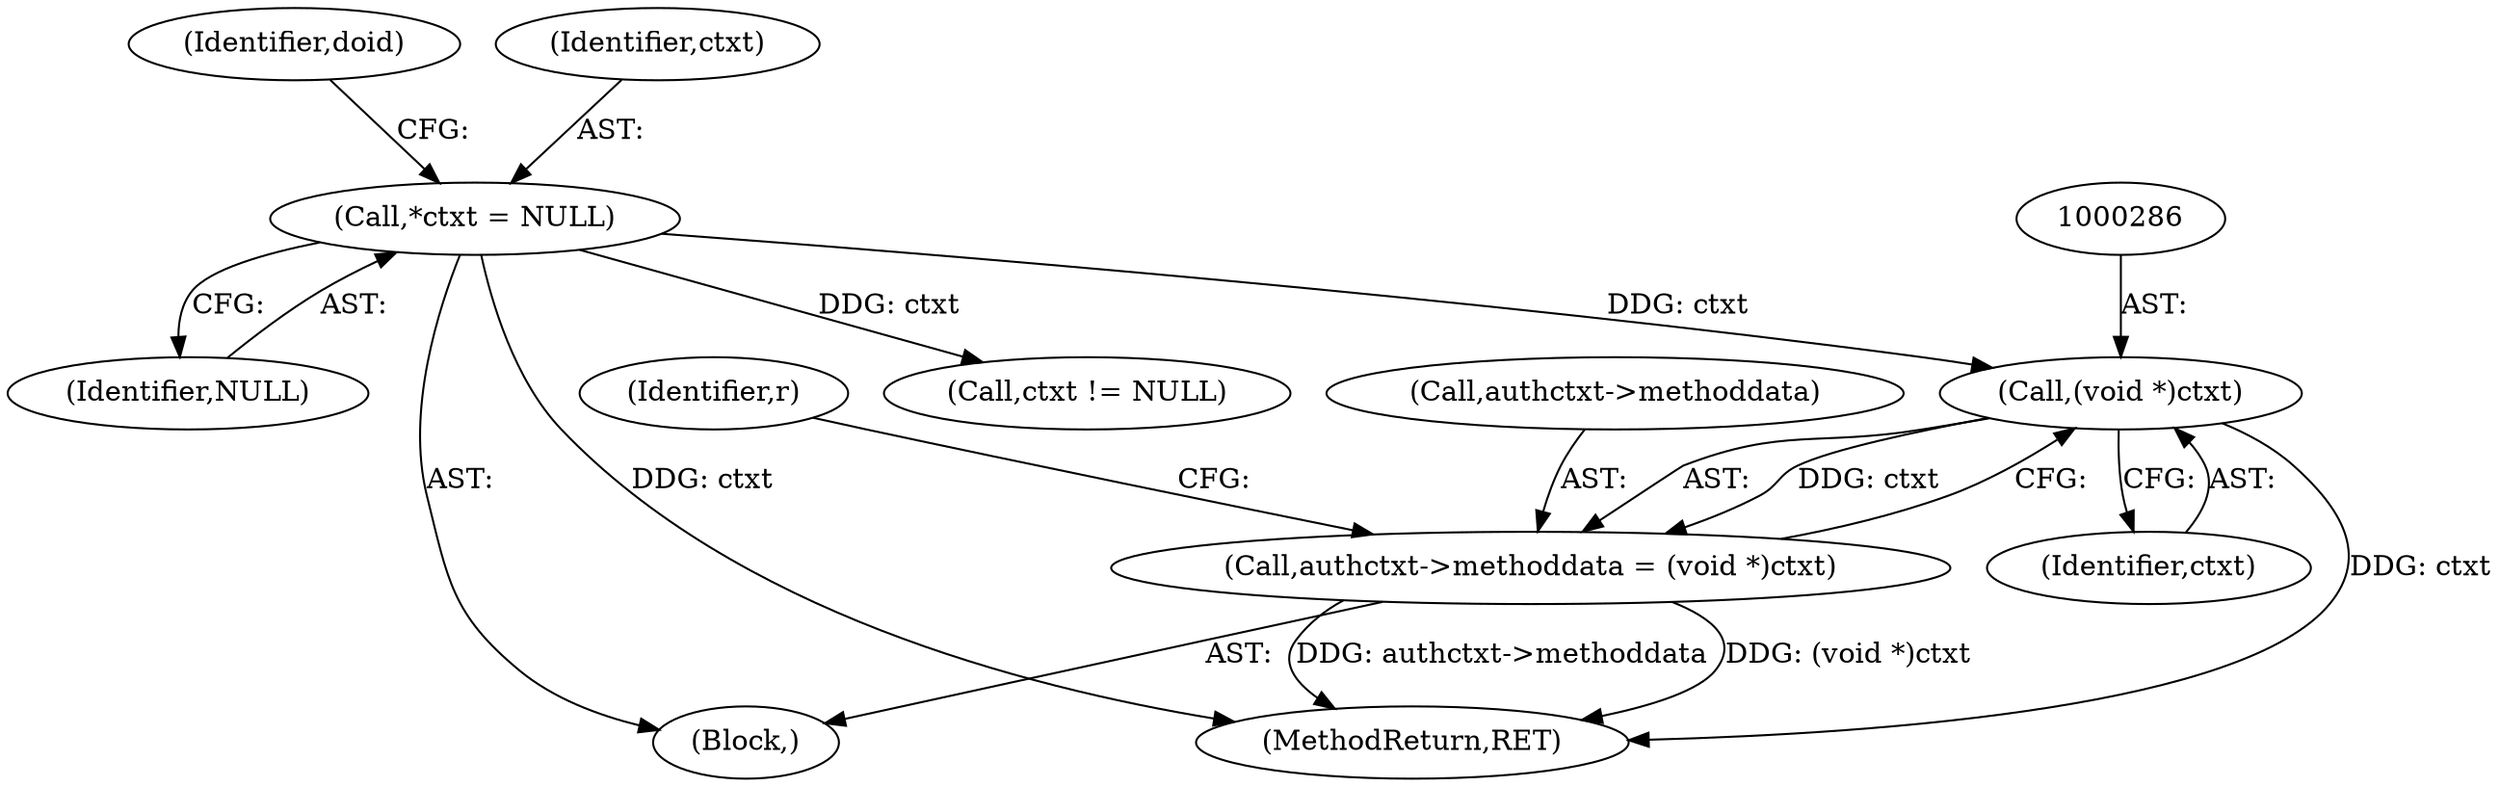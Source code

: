digraph "0_src_779974d35b4859c07bc3cb8a12c74b43b0a7d1e0@pointer" {
"1000285" [label="(Call,(void *)ctxt)"];
"1000114" [label="(Call,*ctxt = NULL)"];
"1000281" [label="(Call,authctxt->methoddata = (void *)ctxt)"];
"1000116" [label="(Identifier,NULL)"];
"1000281" [label="(Call,authctxt->methoddata = (void *)ctxt)"];
"1000336" [label="(MethodReturn,RET)"];
"1000124" [label="(Identifier,doid)"];
"1000282" [label="(Call,authctxt->methoddata)"];
"1000292" [label="(Identifier,r)"];
"1000114" [label="(Call,*ctxt = NULL)"];
"1000285" [label="(Call,(void *)ctxt)"];
"1000115" [label="(Identifier,ctxt)"];
"1000287" [label="(Identifier,ctxt)"];
"1000266" [label="(Call,ctxt != NULL)"];
"1000103" [label="(Block,)"];
"1000285" -> "1000281"  [label="AST: "];
"1000285" -> "1000287"  [label="CFG: "];
"1000286" -> "1000285"  [label="AST: "];
"1000287" -> "1000285"  [label="AST: "];
"1000281" -> "1000285"  [label="CFG: "];
"1000285" -> "1000336"  [label="DDG: ctxt"];
"1000285" -> "1000281"  [label="DDG: ctxt"];
"1000114" -> "1000285"  [label="DDG: ctxt"];
"1000114" -> "1000103"  [label="AST: "];
"1000114" -> "1000116"  [label="CFG: "];
"1000115" -> "1000114"  [label="AST: "];
"1000116" -> "1000114"  [label="AST: "];
"1000124" -> "1000114"  [label="CFG: "];
"1000114" -> "1000336"  [label="DDG: ctxt"];
"1000114" -> "1000266"  [label="DDG: ctxt"];
"1000281" -> "1000103"  [label="AST: "];
"1000282" -> "1000281"  [label="AST: "];
"1000292" -> "1000281"  [label="CFG: "];
"1000281" -> "1000336"  [label="DDG: (void *)ctxt"];
"1000281" -> "1000336"  [label="DDG: authctxt->methoddata"];
}
